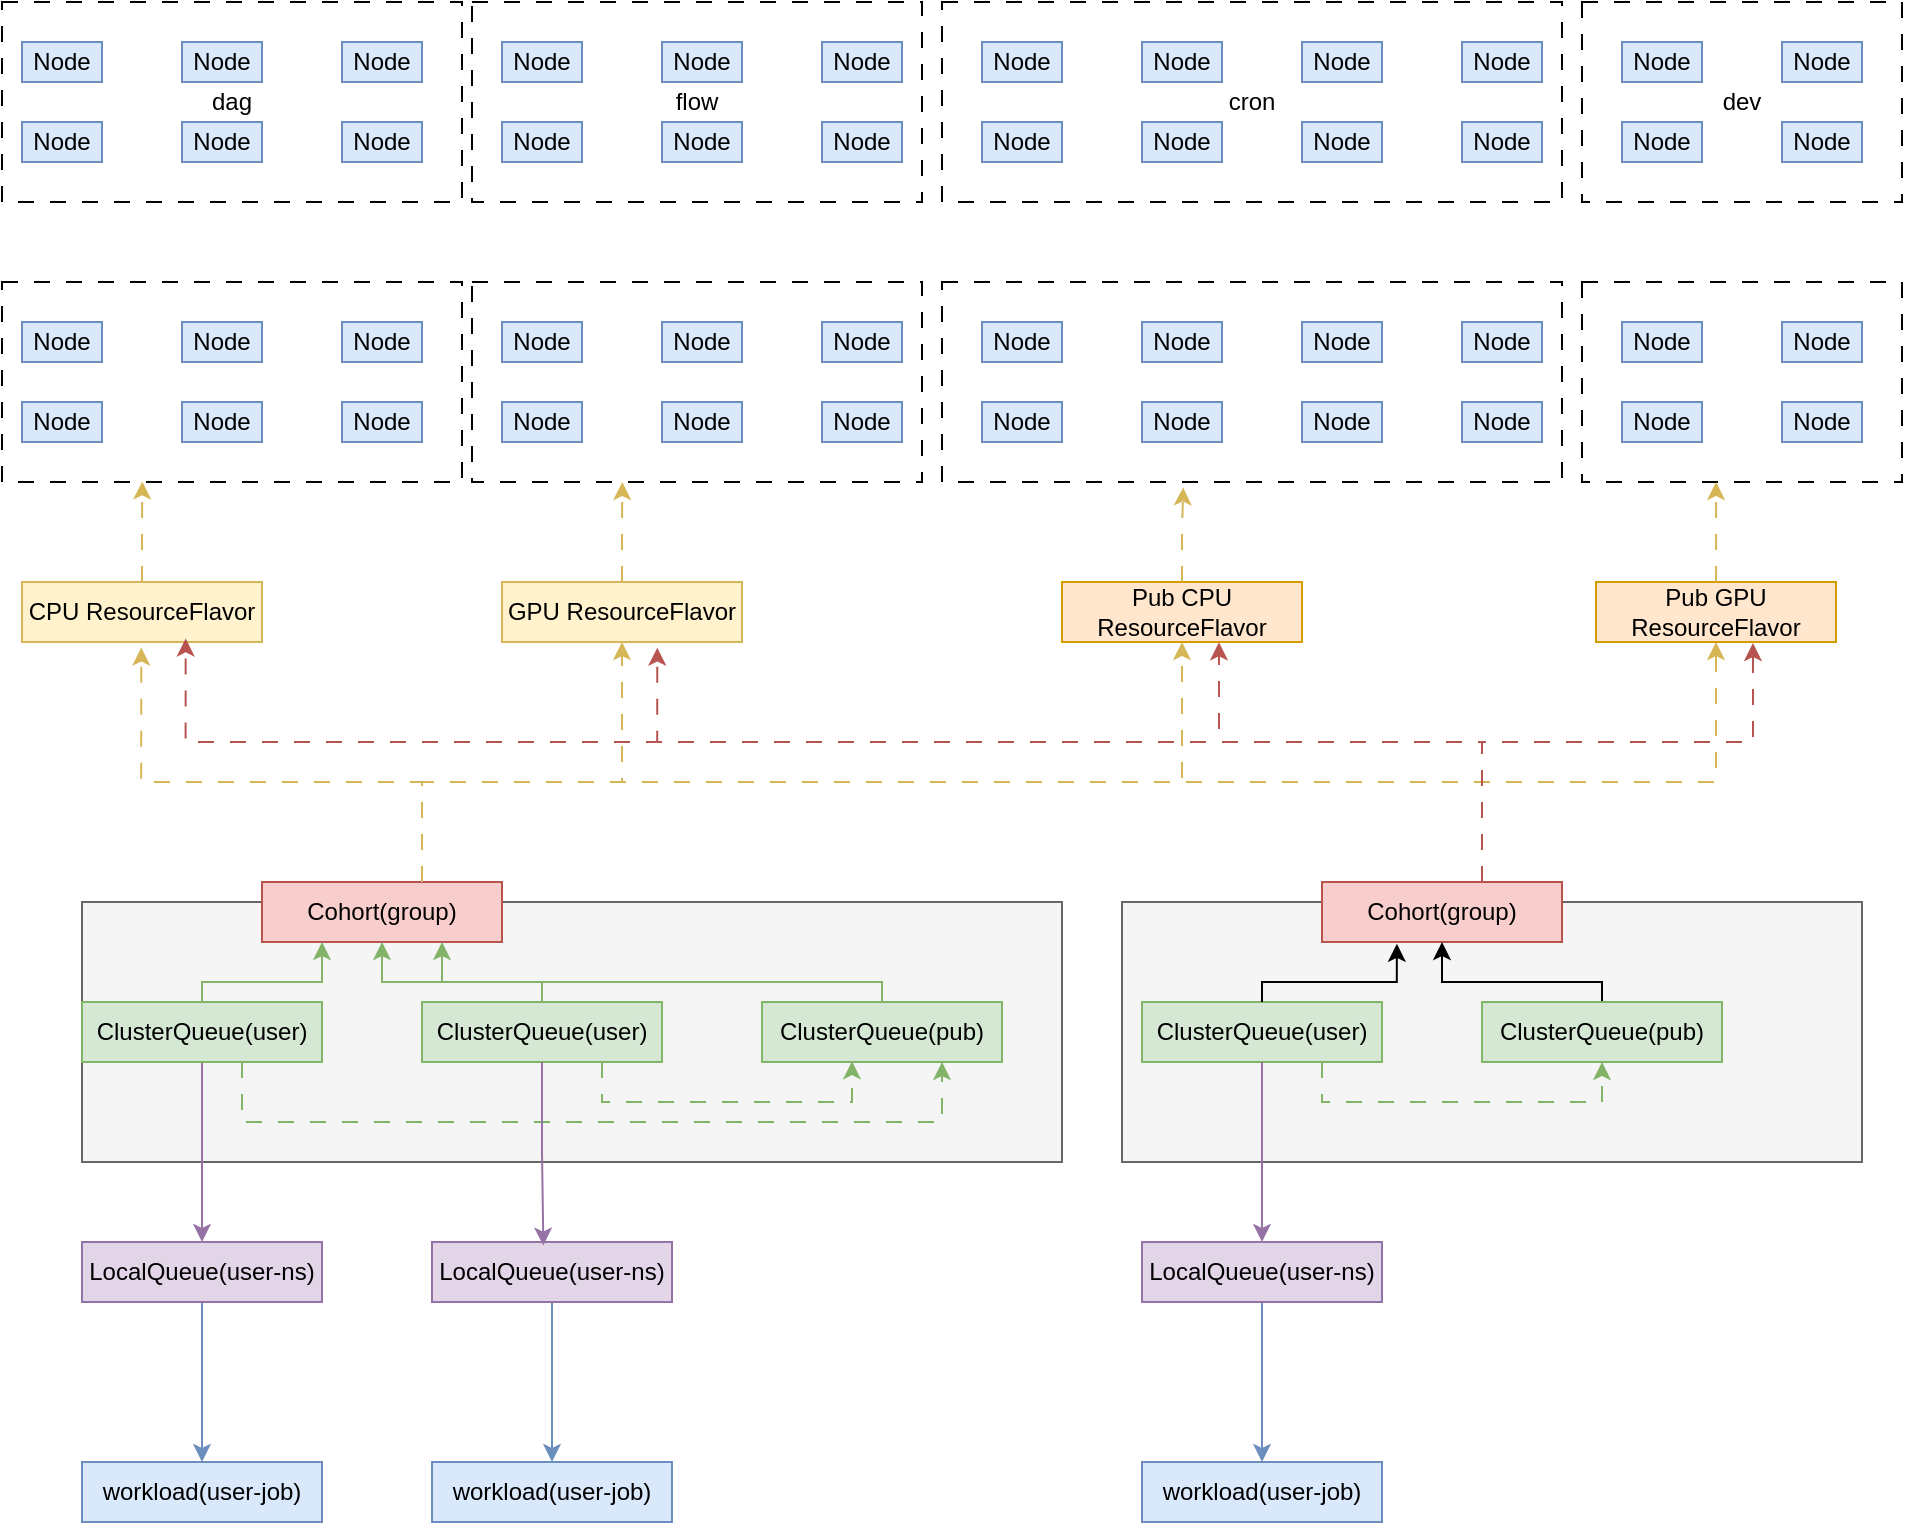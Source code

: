 <mxfile version="27.1.4">
  <diagram name="第 1 页" id="fEAc7jZ2OqMn0KUkoP6a">
    <mxGraphModel dx="1722" dy="2117" grid="1" gridSize="10" guides="1" tooltips="1" connect="1" arrows="1" fold="1" page="1" pageScale="1" pageWidth="827" pageHeight="1169" math="0" shadow="0">
      <root>
        <mxCell id="0" />
        <mxCell id="1" parent="0" />
        <mxCell id="oVFW0ciJWdJijqjCQ00f-114" value="" style="rounded=0;whiteSpace=wrap;html=1;dashed=1;dashPattern=8 8;" vertex="1" parent="1">
          <mxGeometry x="820" y="-80" width="160" height="100" as="geometry" />
        </mxCell>
        <mxCell id="oVFW0ciJWdJijqjCQ00f-110" value="" style="rounded=0;whiteSpace=wrap;html=1;dashed=1;dashPattern=8 8;" vertex="1" parent="1">
          <mxGeometry x="500" y="-80" width="310" height="100" as="geometry" />
        </mxCell>
        <mxCell id="oVFW0ciJWdJijqjCQ00f-109" value="" style="rounded=0;whiteSpace=wrap;html=1;dashed=1;dashPattern=8 8;" vertex="1" parent="1">
          <mxGeometry x="265" y="-80" width="225" height="100" as="geometry" />
        </mxCell>
        <mxCell id="oVFW0ciJWdJijqjCQ00f-101" value="" style="rounded=0;whiteSpace=wrap;html=1;dashed=1;dashPattern=8 8;" vertex="1" parent="1">
          <mxGeometry x="30" y="-80" width="230" height="100" as="geometry" />
        </mxCell>
        <mxCell id="oVFW0ciJWdJijqjCQ00f-1" value="" style="rounded=0;whiteSpace=wrap;html=1;fillColor=#f5f5f5;strokeColor=#666666;fontColor=#333333;" vertex="1" parent="1">
          <mxGeometry x="70" y="230" width="490" height="130" as="geometry" />
        </mxCell>
        <mxCell id="oVFW0ciJWdJijqjCQ00f-117" style="edgeStyle=orthogonalEdgeStyle;rounded=0;orthogonalLoop=1;jettySize=auto;html=1;entryX=0.5;entryY=1;entryDx=0;entryDy=0;fillColor=#fff2cc;strokeColor=#d6b656;dashed=1;dashPattern=8 8;" edge="1" parent="1" source="oVFW0ciJWdJijqjCQ00f-2" target="oVFW0ciJWdJijqjCQ00f-40">
          <mxGeometry relative="1" as="geometry">
            <Array as="points">
              <mxPoint x="240" y="170" />
              <mxPoint x="340" y="170" />
            </Array>
          </mxGeometry>
        </mxCell>
        <mxCell id="oVFW0ciJWdJijqjCQ00f-118" style="edgeStyle=orthogonalEdgeStyle;rounded=0;orthogonalLoop=1;jettySize=auto;html=1;entryX=0.5;entryY=1;entryDx=0;entryDy=0;fillColor=#fff2cc;strokeColor=#d6b656;dashed=1;dashPattern=8 8;" edge="1" parent="1" source="oVFW0ciJWdJijqjCQ00f-2" target="oVFW0ciJWdJijqjCQ00f-103">
          <mxGeometry relative="1" as="geometry">
            <Array as="points">
              <mxPoint x="240" y="170" />
              <mxPoint x="620" y="170" />
            </Array>
          </mxGeometry>
        </mxCell>
        <mxCell id="oVFW0ciJWdJijqjCQ00f-119" style="edgeStyle=orthogonalEdgeStyle;rounded=0;orthogonalLoop=1;jettySize=auto;html=1;entryX=0.5;entryY=1;entryDx=0;entryDy=0;fillColor=#fff2cc;strokeColor=#d6b656;dashed=1;dashPattern=8 8;" edge="1" parent="1" source="oVFW0ciJWdJijqjCQ00f-2" target="oVFW0ciJWdJijqjCQ00f-104">
          <mxGeometry relative="1" as="geometry">
            <Array as="points">
              <mxPoint x="240" y="170" />
              <mxPoint x="887" y="170" />
            </Array>
          </mxGeometry>
        </mxCell>
        <mxCell id="oVFW0ciJWdJijqjCQ00f-2" value="Cohort(group)" style="rounded=0;whiteSpace=wrap;html=1;fillColor=#f8cecc;strokeColor=#b85450;" vertex="1" parent="1">
          <mxGeometry x="160" y="220" width="120" height="30" as="geometry" />
        </mxCell>
        <mxCell id="oVFW0ciJWdJijqjCQ00f-57" style="edgeStyle=orthogonalEdgeStyle;rounded=0;orthogonalLoop=1;jettySize=auto;html=1;entryX=0.5;entryY=0;entryDx=0;entryDy=0;fillColor=#e1d5e7;strokeColor=#9673a6;" edge="1" parent="1" source="oVFW0ciJWdJijqjCQ00f-3" target="oVFW0ciJWdJijqjCQ00f-27">
          <mxGeometry relative="1" as="geometry" />
        </mxCell>
        <mxCell id="oVFW0ciJWdJijqjCQ00f-71" style="edgeStyle=orthogonalEdgeStyle;rounded=0;orthogonalLoop=1;jettySize=auto;html=1;entryX=0.25;entryY=1;entryDx=0;entryDy=0;fillColor=#d5e8d4;strokeColor=#82b366;" edge="1" parent="1" source="oVFW0ciJWdJijqjCQ00f-3" target="oVFW0ciJWdJijqjCQ00f-2">
          <mxGeometry relative="1" as="geometry">
            <Array as="points">
              <mxPoint x="130" y="270" />
              <mxPoint x="190" y="270" />
            </Array>
          </mxGeometry>
        </mxCell>
        <mxCell id="oVFW0ciJWdJijqjCQ00f-126" style="edgeStyle=orthogonalEdgeStyle;rounded=0;orthogonalLoop=1;jettySize=auto;html=1;entryX=0.75;entryY=1;entryDx=0;entryDy=0;fillColor=#d5e8d4;strokeColor=#82b366;dashed=1;dashPattern=8 8;" edge="1" parent="1" source="oVFW0ciJWdJijqjCQ00f-3" target="oVFW0ciJWdJijqjCQ00f-25">
          <mxGeometry relative="1" as="geometry">
            <Array as="points">
              <mxPoint x="150" y="340" />
              <mxPoint x="500" y="340" />
            </Array>
          </mxGeometry>
        </mxCell>
        <mxCell id="oVFW0ciJWdJijqjCQ00f-3" value="ClusterQueue(user)" style="rounded=0;whiteSpace=wrap;html=1;fillColor=#d5e8d4;strokeColor=#82b366;" vertex="1" parent="1">
          <mxGeometry x="70" y="280" width="120" height="30" as="geometry" />
        </mxCell>
        <mxCell id="oVFW0ciJWdJijqjCQ00f-72" style="edgeStyle=orthogonalEdgeStyle;rounded=0;orthogonalLoop=1;jettySize=auto;html=1;fillColor=#d5e8d4;strokeColor=#82b366;" edge="1" parent="1" source="oVFW0ciJWdJijqjCQ00f-4" target="oVFW0ciJWdJijqjCQ00f-2">
          <mxGeometry relative="1" as="geometry">
            <Array as="points">
              <mxPoint x="300" y="270" />
              <mxPoint x="220" y="270" />
            </Array>
          </mxGeometry>
        </mxCell>
        <mxCell id="oVFW0ciJWdJijqjCQ00f-4" value="ClusterQueue(user)" style="rounded=0;whiteSpace=wrap;html=1;fillColor=#d5e8d4;strokeColor=#82b366;" vertex="1" parent="1">
          <mxGeometry x="240" y="280" width="120" height="30" as="geometry" />
        </mxCell>
        <mxCell id="oVFW0ciJWdJijqjCQ00f-5" value="CPU ResourceFlavor" style="rounded=0;whiteSpace=wrap;html=1;fillColor=#fff2cc;strokeColor=#d6b656;" vertex="1" parent="1">
          <mxGeometry x="40" y="70" width="120" height="30" as="geometry" />
        </mxCell>
        <mxCell id="oVFW0ciJWdJijqjCQ00f-73" style="edgeStyle=orthogonalEdgeStyle;rounded=0;orthogonalLoop=1;jettySize=auto;html=1;entryX=0.75;entryY=1;entryDx=0;entryDy=0;fillColor=#d5e8d4;strokeColor=#82b366;" edge="1" parent="1" source="oVFW0ciJWdJijqjCQ00f-25" target="oVFW0ciJWdJijqjCQ00f-2">
          <mxGeometry relative="1" as="geometry">
            <Array as="points">
              <mxPoint x="470" y="270" />
              <mxPoint x="250" y="270" />
            </Array>
          </mxGeometry>
        </mxCell>
        <mxCell id="oVFW0ciJWdJijqjCQ00f-25" value="ClusterQueue(pub)" style="rounded=0;whiteSpace=wrap;html=1;fillColor=#d5e8d4;strokeColor=#82b366;" vertex="1" parent="1">
          <mxGeometry x="410" y="280" width="120" height="30" as="geometry" />
        </mxCell>
        <mxCell id="oVFW0ciJWdJijqjCQ00f-65" value="" style="edgeStyle=orthogonalEdgeStyle;rounded=0;orthogonalLoop=1;jettySize=auto;html=1;fillColor=#dae8fc;strokeColor=#6c8ebf;" edge="1" parent="1" source="oVFW0ciJWdJijqjCQ00f-27" target="oVFW0ciJWdJijqjCQ00f-64">
          <mxGeometry relative="1" as="geometry" />
        </mxCell>
        <mxCell id="oVFW0ciJWdJijqjCQ00f-27" value="LocalQueue(user-ns)" style="rounded=0;whiteSpace=wrap;html=1;fillColor=#e1d5e7;strokeColor=#9673a6;" vertex="1" parent="1">
          <mxGeometry x="70" y="400" width="120" height="30" as="geometry" />
        </mxCell>
        <mxCell id="oVFW0ciJWdJijqjCQ00f-32" value="Node" style="rounded=0;whiteSpace=wrap;html=1;fillColor=#dae8fc;strokeColor=#6c8ebf;" vertex="1" parent="1">
          <mxGeometry x="40" y="-60" width="40" height="20" as="geometry" />
        </mxCell>
        <mxCell id="oVFW0ciJWdJijqjCQ00f-40" value="GPU ResourceFlavor" style="rounded=0;whiteSpace=wrap;html=1;fillColor=#fff2cc;strokeColor=#d6b656;" vertex="1" parent="1">
          <mxGeometry x="280" y="70" width="120" height="30" as="geometry" />
        </mxCell>
        <mxCell id="oVFW0ciJWdJijqjCQ00f-45" value="" style="rounded=0;whiteSpace=wrap;html=1;fillColor=#f5f5f5;strokeColor=#666666;fontColor=#333333;" vertex="1" parent="1">
          <mxGeometry x="590" y="230" width="370" height="130" as="geometry" />
        </mxCell>
        <mxCell id="oVFW0ciJWdJijqjCQ00f-46" value="Cohort(group)" style="rounded=0;whiteSpace=wrap;html=1;fillColor=#f8cecc;strokeColor=#b85450;" vertex="1" parent="1">
          <mxGeometry x="690" y="220" width="120" height="30" as="geometry" />
        </mxCell>
        <mxCell id="oVFW0ciJWdJijqjCQ00f-128" style="edgeStyle=orthogonalEdgeStyle;rounded=0;orthogonalLoop=1;jettySize=auto;html=1;entryX=0.5;entryY=1;entryDx=0;entryDy=0;exitX=0.75;exitY=1;exitDx=0;exitDy=0;dashed=1;dashPattern=8 8;fillColor=#d5e8d4;strokeColor=#82b366;" edge="1" parent="1" source="oVFW0ciJWdJijqjCQ00f-47" target="oVFW0ciJWdJijqjCQ00f-48">
          <mxGeometry relative="1" as="geometry" />
        </mxCell>
        <mxCell id="oVFW0ciJWdJijqjCQ00f-47" value="ClusterQueue(user)" style="rounded=0;whiteSpace=wrap;html=1;fillColor=#d5e8d4;strokeColor=#82b366;" vertex="1" parent="1">
          <mxGeometry x="600" y="280" width="120" height="30" as="geometry" />
        </mxCell>
        <mxCell id="oVFW0ciJWdJijqjCQ00f-75" style="edgeStyle=orthogonalEdgeStyle;rounded=0;orthogonalLoop=1;jettySize=auto;html=1;" edge="1" parent="1" source="oVFW0ciJWdJijqjCQ00f-48" target="oVFW0ciJWdJijqjCQ00f-46">
          <mxGeometry relative="1" as="geometry">
            <Array as="points">
              <mxPoint x="830" y="270" />
              <mxPoint x="750" y="270" />
            </Array>
          </mxGeometry>
        </mxCell>
        <mxCell id="oVFW0ciJWdJijqjCQ00f-48" value="ClusterQueue(pub)" style="rounded=0;whiteSpace=wrap;html=1;fillColor=#d5e8d4;strokeColor=#82b366;" vertex="1" parent="1">
          <mxGeometry x="770" y="280" width="120" height="30" as="geometry" />
        </mxCell>
        <mxCell id="oVFW0ciJWdJijqjCQ00f-67" value="" style="edgeStyle=orthogonalEdgeStyle;rounded=0;orthogonalLoop=1;jettySize=auto;html=1;fillColor=#dae8fc;strokeColor=#6c8ebf;" edge="1" parent="1" source="oVFW0ciJWdJijqjCQ00f-58" target="oVFW0ciJWdJijqjCQ00f-66">
          <mxGeometry relative="1" as="geometry" />
        </mxCell>
        <mxCell id="oVFW0ciJWdJijqjCQ00f-58" value="LocalQueue(user-ns)" style="rounded=0;whiteSpace=wrap;html=1;fillColor=#e1d5e7;strokeColor=#9673a6;" vertex="1" parent="1">
          <mxGeometry x="245" y="400" width="120" height="30" as="geometry" />
        </mxCell>
        <mxCell id="oVFW0ciJWdJijqjCQ00f-59" style="edgeStyle=orthogonalEdgeStyle;rounded=0;orthogonalLoop=1;jettySize=auto;html=1;entryX=0.464;entryY=0.059;entryDx=0;entryDy=0;entryPerimeter=0;fillColor=#e1d5e7;strokeColor=#9673a6;" edge="1" parent="1" source="oVFW0ciJWdJijqjCQ00f-4" target="oVFW0ciJWdJijqjCQ00f-58">
          <mxGeometry relative="1" as="geometry" />
        </mxCell>
        <mxCell id="oVFW0ciJWdJijqjCQ00f-69" value="" style="edgeStyle=orthogonalEdgeStyle;rounded=0;orthogonalLoop=1;jettySize=auto;html=1;fillColor=#dae8fc;strokeColor=#6c8ebf;" edge="1" parent="1" source="oVFW0ciJWdJijqjCQ00f-60" target="oVFW0ciJWdJijqjCQ00f-68">
          <mxGeometry relative="1" as="geometry" />
        </mxCell>
        <mxCell id="oVFW0ciJWdJijqjCQ00f-60" value="LocalQueue(user-ns)" style="rounded=0;whiteSpace=wrap;html=1;fillColor=#e1d5e7;strokeColor=#9673a6;" vertex="1" parent="1">
          <mxGeometry x="600" y="400" width="120" height="30" as="geometry" />
        </mxCell>
        <mxCell id="oVFW0ciJWdJijqjCQ00f-62" value="" style="endArrow=classic;html=1;rounded=0;exitX=0.5;exitY=1;exitDx=0;exitDy=0;entryX=0.5;entryY=0;entryDx=0;entryDy=0;fillColor=#e1d5e7;strokeColor=#9673a6;" edge="1" parent="1" source="oVFW0ciJWdJijqjCQ00f-47" target="oVFW0ciJWdJijqjCQ00f-60">
          <mxGeometry width="50" height="50" relative="1" as="geometry">
            <mxPoint x="560" y="340" as="sourcePoint" />
            <mxPoint x="610" y="290" as="targetPoint" />
          </mxGeometry>
        </mxCell>
        <mxCell id="oVFW0ciJWdJijqjCQ00f-64" value="workload(user-job)" style="rounded=0;whiteSpace=wrap;html=1;fillColor=#dae8fc;strokeColor=#6c8ebf;" vertex="1" parent="1">
          <mxGeometry x="70" y="510" width="120" height="30" as="geometry" />
        </mxCell>
        <mxCell id="oVFW0ciJWdJijqjCQ00f-66" value="workload(user-job)" style="rounded=0;whiteSpace=wrap;html=1;fillColor=#dae8fc;strokeColor=#6c8ebf;" vertex="1" parent="1">
          <mxGeometry x="245" y="510" width="120" height="30" as="geometry" />
        </mxCell>
        <mxCell id="oVFW0ciJWdJijqjCQ00f-68" value="workload(user-job)" style="rounded=0;whiteSpace=wrap;html=1;fillColor=#dae8fc;strokeColor=#6c8ebf;" vertex="1" parent="1">
          <mxGeometry x="600" y="510" width="120" height="30" as="geometry" />
        </mxCell>
        <mxCell id="oVFW0ciJWdJijqjCQ00f-70" style="edgeStyle=orthogonalEdgeStyle;rounded=0;orthogonalLoop=1;jettySize=auto;html=1;entryX=0.497;entryY=1.093;entryDx=0;entryDy=0;entryPerimeter=0;fillColor=#fff2cc;strokeColor=#d6b656;dashed=1;dashPattern=8 8;" edge="1" parent="1" source="oVFW0ciJWdJijqjCQ00f-2" target="oVFW0ciJWdJijqjCQ00f-5">
          <mxGeometry relative="1" as="geometry">
            <Array as="points">
              <mxPoint x="240" y="170" />
              <mxPoint x="100" y="170" />
            </Array>
          </mxGeometry>
        </mxCell>
        <mxCell id="oVFW0ciJWdJijqjCQ00f-74" style="edgeStyle=orthogonalEdgeStyle;rounded=0;orthogonalLoop=1;jettySize=auto;html=1;entryX=0.312;entryY=1.03;entryDx=0;entryDy=0;entryPerimeter=0;" edge="1" parent="1" source="oVFW0ciJWdJijqjCQ00f-47" target="oVFW0ciJWdJijqjCQ00f-46">
          <mxGeometry relative="1" as="geometry">
            <Array as="points">
              <mxPoint x="660" y="270" />
              <mxPoint x="727" y="270" />
            </Array>
          </mxGeometry>
        </mxCell>
        <mxCell id="oVFW0ciJWdJijqjCQ00f-78" value="Node" style="rounded=0;whiteSpace=wrap;html=1;fillColor=#dae8fc;strokeColor=#6c8ebf;" vertex="1" parent="1">
          <mxGeometry x="40" y="-20" width="40" height="20" as="geometry" />
        </mxCell>
        <mxCell id="oVFW0ciJWdJijqjCQ00f-79" value="Node" style="rounded=0;whiteSpace=wrap;html=1;fillColor=#dae8fc;strokeColor=#6c8ebf;" vertex="1" parent="1">
          <mxGeometry x="120" y="-20" width="40" height="20" as="geometry" />
        </mxCell>
        <mxCell id="oVFW0ciJWdJijqjCQ00f-80" value="Node" style="rounded=0;whiteSpace=wrap;html=1;fillColor=#dae8fc;strokeColor=#6c8ebf;" vertex="1" parent="1">
          <mxGeometry x="120" y="-60" width="40" height="20" as="geometry" />
        </mxCell>
        <mxCell id="oVFW0ciJWdJijqjCQ00f-81" value="Node" style="rounded=0;whiteSpace=wrap;html=1;fillColor=#dae8fc;strokeColor=#6c8ebf;" vertex="1" parent="1">
          <mxGeometry x="200" y="-60" width="40" height="20" as="geometry" />
        </mxCell>
        <mxCell id="oVFW0ciJWdJijqjCQ00f-82" value="Node" style="rounded=0;whiteSpace=wrap;html=1;fillColor=#dae8fc;strokeColor=#6c8ebf;" vertex="1" parent="1">
          <mxGeometry x="200" y="-20" width="40" height="20" as="geometry" />
        </mxCell>
        <mxCell id="oVFW0ciJWdJijqjCQ00f-83" value="Node" style="rounded=0;whiteSpace=wrap;html=1;fillColor=#dae8fc;strokeColor=#6c8ebf;" vertex="1" parent="1">
          <mxGeometry x="280" y="-20" width="40" height="20" as="geometry" />
        </mxCell>
        <mxCell id="oVFW0ciJWdJijqjCQ00f-84" value="Node" style="rounded=0;whiteSpace=wrap;html=1;fillColor=#dae8fc;strokeColor=#6c8ebf;" vertex="1" parent="1">
          <mxGeometry x="280" y="-60" width="40" height="20" as="geometry" />
        </mxCell>
        <mxCell id="oVFW0ciJWdJijqjCQ00f-85" value="Node" style="rounded=0;whiteSpace=wrap;html=1;fillColor=#dae8fc;strokeColor=#6c8ebf;" vertex="1" parent="1">
          <mxGeometry x="360" y="-60" width="40" height="20" as="geometry" />
        </mxCell>
        <mxCell id="oVFW0ciJWdJijqjCQ00f-86" value="Node" style="rounded=0;whiteSpace=wrap;html=1;fillColor=#dae8fc;strokeColor=#6c8ebf;" vertex="1" parent="1">
          <mxGeometry x="360" y="-20" width="40" height="20" as="geometry" />
        </mxCell>
        <mxCell id="oVFW0ciJWdJijqjCQ00f-87" value="Node" style="rounded=0;whiteSpace=wrap;html=1;fillColor=#dae8fc;strokeColor=#6c8ebf;" vertex="1" parent="1">
          <mxGeometry x="440" y="-20" width="40" height="20" as="geometry" />
        </mxCell>
        <mxCell id="oVFW0ciJWdJijqjCQ00f-88" value="Node" style="rounded=0;whiteSpace=wrap;html=1;fillColor=#dae8fc;strokeColor=#6c8ebf;" vertex="1" parent="1">
          <mxGeometry x="440" y="-60" width="40" height="20" as="geometry" />
        </mxCell>
        <mxCell id="oVFW0ciJWdJijqjCQ00f-89" value="Node" style="rounded=0;whiteSpace=wrap;html=1;fillColor=#dae8fc;strokeColor=#6c8ebf;" vertex="1" parent="1">
          <mxGeometry x="520" y="-60" width="40" height="20" as="geometry" />
        </mxCell>
        <mxCell id="oVFW0ciJWdJijqjCQ00f-90" value="Node" style="rounded=0;whiteSpace=wrap;html=1;fillColor=#dae8fc;strokeColor=#6c8ebf;" vertex="1" parent="1">
          <mxGeometry x="520" y="-20" width="40" height="20" as="geometry" />
        </mxCell>
        <mxCell id="oVFW0ciJWdJijqjCQ00f-91" value="Node" style="rounded=0;whiteSpace=wrap;html=1;fillColor=#dae8fc;strokeColor=#6c8ebf;" vertex="1" parent="1">
          <mxGeometry x="600" y="-20" width="40" height="20" as="geometry" />
        </mxCell>
        <mxCell id="oVFW0ciJWdJijqjCQ00f-92" value="Node" style="rounded=0;whiteSpace=wrap;html=1;fillColor=#dae8fc;strokeColor=#6c8ebf;" vertex="1" parent="1">
          <mxGeometry x="600" y="-60" width="40" height="20" as="geometry" />
        </mxCell>
        <mxCell id="oVFW0ciJWdJijqjCQ00f-93" value="Node" style="rounded=0;whiteSpace=wrap;html=1;fillColor=#dae8fc;strokeColor=#6c8ebf;" vertex="1" parent="1">
          <mxGeometry x="680" y="-60" width="40" height="20" as="geometry" />
        </mxCell>
        <mxCell id="oVFW0ciJWdJijqjCQ00f-94" value="Node" style="rounded=0;whiteSpace=wrap;html=1;fillColor=#dae8fc;strokeColor=#6c8ebf;" vertex="1" parent="1">
          <mxGeometry x="680" y="-20" width="40" height="20" as="geometry" />
        </mxCell>
        <mxCell id="oVFW0ciJWdJijqjCQ00f-95" value="Node" style="rounded=0;whiteSpace=wrap;html=1;fillColor=#dae8fc;strokeColor=#6c8ebf;" vertex="1" parent="1">
          <mxGeometry x="760" y="-20" width="40" height="20" as="geometry" />
        </mxCell>
        <mxCell id="oVFW0ciJWdJijqjCQ00f-96" value="Node" style="rounded=0;whiteSpace=wrap;html=1;fillColor=#dae8fc;strokeColor=#6c8ebf;" vertex="1" parent="1">
          <mxGeometry x="760" y="-60" width="40" height="20" as="geometry" />
        </mxCell>
        <mxCell id="oVFW0ciJWdJijqjCQ00f-97" value="Node" style="rounded=0;whiteSpace=wrap;html=1;fillColor=#dae8fc;strokeColor=#6c8ebf;" vertex="1" parent="1">
          <mxGeometry x="840" y="-60" width="40" height="20" as="geometry" />
        </mxCell>
        <mxCell id="oVFW0ciJWdJijqjCQ00f-98" value="Node" style="rounded=0;whiteSpace=wrap;html=1;fillColor=#dae8fc;strokeColor=#6c8ebf;" vertex="1" parent="1">
          <mxGeometry x="840" y="-20" width="40" height="20" as="geometry" />
        </mxCell>
        <mxCell id="oVFW0ciJWdJijqjCQ00f-99" value="Node" style="rounded=0;whiteSpace=wrap;html=1;fillColor=#dae8fc;strokeColor=#6c8ebf;" vertex="1" parent="1">
          <mxGeometry x="920" y="-20" width="40" height="20" as="geometry" />
        </mxCell>
        <mxCell id="oVFW0ciJWdJijqjCQ00f-100" value="Node" style="rounded=0;whiteSpace=wrap;html=1;fillColor=#dae8fc;strokeColor=#6c8ebf;" vertex="1" parent="1">
          <mxGeometry x="920" y="-60" width="40" height="20" as="geometry" />
        </mxCell>
        <mxCell id="oVFW0ciJWdJijqjCQ00f-103" value="Pub CPU ResourceFlavor" style="rounded=0;whiteSpace=wrap;html=1;fillColor=#ffe6cc;strokeColor=#d79b00;" vertex="1" parent="1">
          <mxGeometry x="560" y="70" width="120" height="30" as="geometry" />
        </mxCell>
        <mxCell id="oVFW0ciJWdJijqjCQ00f-104" value="Pub GPU ResourceFlavor" style="rounded=0;whiteSpace=wrap;html=1;fillColor=#ffe6cc;strokeColor=#d79b00;" vertex="1" parent="1">
          <mxGeometry x="827" y="70" width="120" height="30" as="geometry" />
        </mxCell>
        <mxCell id="oVFW0ciJWdJijqjCQ00f-111" style="edgeStyle=orthogonalEdgeStyle;rounded=0;orthogonalLoop=1;jettySize=auto;html=1;entryX=0.305;entryY=0.997;entryDx=0;entryDy=0;entryPerimeter=0;dashed=1;dashPattern=8 8;fillColor=#fff2cc;strokeColor=#d6b656;" edge="1" parent="1" source="oVFW0ciJWdJijqjCQ00f-5" target="oVFW0ciJWdJijqjCQ00f-101">
          <mxGeometry relative="1" as="geometry" />
        </mxCell>
        <mxCell id="oVFW0ciJWdJijqjCQ00f-113" style="edgeStyle=orthogonalEdgeStyle;rounded=0;orthogonalLoop=1;jettySize=auto;html=1;entryX=0.334;entryY=1;entryDx=0;entryDy=0;entryPerimeter=0;dashed=1;dashPattern=8 8;fillColor=#fff2cc;strokeColor=#d6b656;" edge="1" parent="1" source="oVFW0ciJWdJijqjCQ00f-40" target="oVFW0ciJWdJijqjCQ00f-109">
          <mxGeometry relative="1" as="geometry" />
        </mxCell>
        <mxCell id="oVFW0ciJWdJijqjCQ00f-115" style="edgeStyle=orthogonalEdgeStyle;rounded=0;orthogonalLoop=1;jettySize=auto;html=1;entryX=0.389;entryY=1.027;entryDx=0;entryDy=0;entryPerimeter=0;dashed=1;dashPattern=8 8;fillColor=#fff2cc;strokeColor=#d6b656;" edge="1" parent="1" source="oVFW0ciJWdJijqjCQ00f-103" target="oVFW0ciJWdJijqjCQ00f-110">
          <mxGeometry relative="1" as="geometry" />
        </mxCell>
        <mxCell id="oVFW0ciJWdJijqjCQ00f-116" style="edgeStyle=orthogonalEdgeStyle;rounded=0;orthogonalLoop=1;jettySize=auto;html=1;entryX=0.419;entryY=1;entryDx=0;entryDy=0;entryPerimeter=0;dashed=1;dashPattern=8 8;fillColor=#fff2cc;strokeColor=#d6b656;" edge="1" parent="1" source="oVFW0ciJWdJijqjCQ00f-104" target="oVFW0ciJWdJijqjCQ00f-114">
          <mxGeometry relative="1" as="geometry" />
        </mxCell>
        <mxCell id="oVFW0ciJWdJijqjCQ00f-120" style="edgeStyle=orthogonalEdgeStyle;rounded=0;orthogonalLoop=1;jettySize=auto;html=1;entryX=0.682;entryY=0.941;entryDx=0;entryDy=0;entryPerimeter=0;fillColor=#f8cecc;strokeColor=#b85450;dashed=1;dashPattern=8 8;" edge="1" parent="1" source="oVFW0ciJWdJijqjCQ00f-46" target="oVFW0ciJWdJijqjCQ00f-5">
          <mxGeometry relative="1" as="geometry">
            <Array as="points">
              <mxPoint x="770" y="150" />
              <mxPoint x="122" y="150" />
            </Array>
          </mxGeometry>
        </mxCell>
        <mxCell id="oVFW0ciJWdJijqjCQ00f-121" style="edgeStyle=orthogonalEdgeStyle;rounded=0;orthogonalLoop=1;jettySize=auto;html=1;entryX=0.647;entryY=1.094;entryDx=0;entryDy=0;entryPerimeter=0;fillColor=#f8cecc;strokeColor=#b85450;dashed=1;dashPattern=8 8;" edge="1" parent="1" source="oVFW0ciJWdJijqjCQ00f-46" target="oVFW0ciJWdJijqjCQ00f-40">
          <mxGeometry relative="1" as="geometry">
            <Array as="points">
              <mxPoint x="770" y="150" />
              <mxPoint x="358" y="150" />
            </Array>
          </mxGeometry>
        </mxCell>
        <mxCell id="oVFW0ciJWdJijqjCQ00f-122" style="edgeStyle=orthogonalEdgeStyle;rounded=0;orthogonalLoop=1;jettySize=auto;html=1;entryX=0.654;entryY=1.005;entryDx=0;entryDy=0;entryPerimeter=0;fillColor=#f8cecc;strokeColor=#b85450;dashed=1;dashPattern=8 8;" edge="1" parent="1" source="oVFW0ciJWdJijqjCQ00f-46" target="oVFW0ciJWdJijqjCQ00f-103">
          <mxGeometry relative="1" as="geometry">
            <Array as="points">
              <mxPoint x="770" y="150" />
              <mxPoint x="638" y="150" />
            </Array>
          </mxGeometry>
        </mxCell>
        <mxCell id="oVFW0ciJWdJijqjCQ00f-124" style="edgeStyle=orthogonalEdgeStyle;rounded=0;orthogonalLoop=1;jettySize=auto;html=1;entryX=0.654;entryY=1.017;entryDx=0;entryDy=0;entryPerimeter=0;fillColor=#f8cecc;strokeColor=#b85450;dashed=1;dashPattern=8 8;" edge="1" parent="1" source="oVFW0ciJWdJijqjCQ00f-46" target="oVFW0ciJWdJijqjCQ00f-104">
          <mxGeometry relative="1" as="geometry">
            <Array as="points">
              <mxPoint x="770" y="150" />
              <mxPoint x="906" y="150" />
            </Array>
          </mxGeometry>
        </mxCell>
        <mxCell id="oVFW0ciJWdJijqjCQ00f-127" style="edgeStyle=orthogonalEdgeStyle;rounded=0;orthogonalLoop=1;jettySize=auto;html=1;entryX=0.375;entryY=0.986;entryDx=0;entryDy=0;entryPerimeter=0;exitX=0.75;exitY=1;exitDx=0;exitDy=0;fillColor=#d5e8d4;strokeColor=#82b366;dashed=1;dashPattern=8 8;" edge="1" parent="1" source="oVFW0ciJWdJijqjCQ00f-4" target="oVFW0ciJWdJijqjCQ00f-25">
          <mxGeometry relative="1" as="geometry" />
        </mxCell>
        <mxCell id="oVFW0ciJWdJijqjCQ00f-130" value="dev" style="rounded=0;whiteSpace=wrap;html=1;dashed=1;dashPattern=8 8;" vertex="1" parent="1">
          <mxGeometry x="820" y="-220" width="160" height="100" as="geometry" />
        </mxCell>
        <mxCell id="oVFW0ciJWdJijqjCQ00f-131" value="Node" style="rounded=0;whiteSpace=wrap;html=1;fillColor=#dae8fc;strokeColor=#6c8ebf;" vertex="1" parent="1">
          <mxGeometry x="840" y="-200" width="40" height="20" as="geometry" />
        </mxCell>
        <mxCell id="oVFW0ciJWdJijqjCQ00f-132" value="Node" style="rounded=0;whiteSpace=wrap;html=1;fillColor=#dae8fc;strokeColor=#6c8ebf;" vertex="1" parent="1">
          <mxGeometry x="840" y="-160" width="40" height="20" as="geometry" />
        </mxCell>
        <mxCell id="oVFW0ciJWdJijqjCQ00f-133" value="Node" style="rounded=0;whiteSpace=wrap;html=1;fillColor=#dae8fc;strokeColor=#6c8ebf;" vertex="1" parent="1">
          <mxGeometry x="920" y="-160" width="40" height="20" as="geometry" />
        </mxCell>
        <mxCell id="oVFW0ciJWdJijqjCQ00f-134" value="Node" style="rounded=0;whiteSpace=wrap;html=1;fillColor=#dae8fc;strokeColor=#6c8ebf;" vertex="1" parent="1">
          <mxGeometry x="920" y="-200" width="40" height="20" as="geometry" />
        </mxCell>
        <mxCell id="oVFW0ciJWdJijqjCQ00f-135" value="cron" style="rounded=0;whiteSpace=wrap;html=1;dashed=1;dashPattern=8 8;" vertex="1" parent="1">
          <mxGeometry x="500" y="-220" width="310" height="100" as="geometry" />
        </mxCell>
        <mxCell id="oVFW0ciJWdJijqjCQ00f-136" value="Node" style="rounded=0;whiteSpace=wrap;html=1;fillColor=#dae8fc;strokeColor=#6c8ebf;" vertex="1" parent="1">
          <mxGeometry x="520" y="-200" width="40" height="20" as="geometry" />
        </mxCell>
        <mxCell id="oVFW0ciJWdJijqjCQ00f-137" value="Node" style="rounded=0;whiteSpace=wrap;html=1;fillColor=#dae8fc;strokeColor=#6c8ebf;" vertex="1" parent="1">
          <mxGeometry x="520" y="-160" width="40" height="20" as="geometry" />
        </mxCell>
        <mxCell id="oVFW0ciJWdJijqjCQ00f-138" value="Node" style="rounded=0;whiteSpace=wrap;html=1;fillColor=#dae8fc;strokeColor=#6c8ebf;" vertex="1" parent="1">
          <mxGeometry x="600" y="-160" width="40" height="20" as="geometry" />
        </mxCell>
        <mxCell id="oVFW0ciJWdJijqjCQ00f-139" value="Node" style="rounded=0;whiteSpace=wrap;html=1;fillColor=#dae8fc;strokeColor=#6c8ebf;" vertex="1" parent="1">
          <mxGeometry x="600" y="-200" width="40" height="20" as="geometry" />
        </mxCell>
        <mxCell id="oVFW0ciJWdJijqjCQ00f-140" value="Node" style="rounded=0;whiteSpace=wrap;html=1;fillColor=#dae8fc;strokeColor=#6c8ebf;" vertex="1" parent="1">
          <mxGeometry x="680" y="-200" width="40" height="20" as="geometry" />
        </mxCell>
        <mxCell id="oVFW0ciJWdJijqjCQ00f-141" value="Node" style="rounded=0;whiteSpace=wrap;html=1;fillColor=#dae8fc;strokeColor=#6c8ebf;" vertex="1" parent="1">
          <mxGeometry x="680" y="-160" width="40" height="20" as="geometry" />
        </mxCell>
        <mxCell id="oVFW0ciJWdJijqjCQ00f-142" value="Node" style="rounded=0;whiteSpace=wrap;html=1;fillColor=#dae8fc;strokeColor=#6c8ebf;" vertex="1" parent="1">
          <mxGeometry x="760" y="-160" width="40" height="20" as="geometry" />
        </mxCell>
        <mxCell id="oVFW0ciJWdJijqjCQ00f-143" value="Node" style="rounded=0;whiteSpace=wrap;html=1;fillColor=#dae8fc;strokeColor=#6c8ebf;" vertex="1" parent="1">
          <mxGeometry x="760" y="-200" width="40" height="20" as="geometry" />
        </mxCell>
        <mxCell id="oVFW0ciJWdJijqjCQ00f-144" value="flow" style="rounded=0;whiteSpace=wrap;html=1;dashed=1;dashPattern=8 8;" vertex="1" parent="1">
          <mxGeometry x="265" y="-220" width="225" height="100" as="geometry" />
        </mxCell>
        <mxCell id="oVFW0ciJWdJijqjCQ00f-145" value="dag" style="rounded=0;whiteSpace=wrap;html=1;dashed=1;dashPattern=8 8;" vertex="1" parent="1">
          <mxGeometry x="30" y="-220" width="230" height="100" as="geometry" />
        </mxCell>
        <mxCell id="oVFW0ciJWdJijqjCQ00f-146" value="Node" style="rounded=0;whiteSpace=wrap;html=1;fillColor=#dae8fc;strokeColor=#6c8ebf;" vertex="1" parent="1">
          <mxGeometry x="40" y="-200" width="40" height="20" as="geometry" />
        </mxCell>
        <mxCell id="oVFW0ciJWdJijqjCQ00f-147" value="Node" style="rounded=0;whiteSpace=wrap;html=1;fillColor=#dae8fc;strokeColor=#6c8ebf;" vertex="1" parent="1">
          <mxGeometry x="40" y="-160" width="40" height="20" as="geometry" />
        </mxCell>
        <mxCell id="oVFW0ciJWdJijqjCQ00f-148" value="Node" style="rounded=0;whiteSpace=wrap;html=1;fillColor=#dae8fc;strokeColor=#6c8ebf;" vertex="1" parent="1">
          <mxGeometry x="120" y="-160" width="40" height="20" as="geometry" />
        </mxCell>
        <mxCell id="oVFW0ciJWdJijqjCQ00f-149" value="Node" style="rounded=0;whiteSpace=wrap;html=1;fillColor=#dae8fc;strokeColor=#6c8ebf;" vertex="1" parent="1">
          <mxGeometry x="120" y="-200" width="40" height="20" as="geometry" />
        </mxCell>
        <mxCell id="oVFW0ciJWdJijqjCQ00f-150" value="Node" style="rounded=0;whiteSpace=wrap;html=1;fillColor=#dae8fc;strokeColor=#6c8ebf;" vertex="1" parent="1">
          <mxGeometry x="200" y="-200" width="40" height="20" as="geometry" />
        </mxCell>
        <mxCell id="oVFW0ciJWdJijqjCQ00f-151" value="Node" style="rounded=0;whiteSpace=wrap;html=1;fillColor=#dae8fc;strokeColor=#6c8ebf;" vertex="1" parent="1">
          <mxGeometry x="200" y="-160" width="40" height="20" as="geometry" />
        </mxCell>
        <mxCell id="oVFW0ciJWdJijqjCQ00f-152" value="Node" style="rounded=0;whiteSpace=wrap;html=1;fillColor=#dae8fc;strokeColor=#6c8ebf;" vertex="1" parent="1">
          <mxGeometry x="280" y="-160" width="40" height="20" as="geometry" />
        </mxCell>
        <mxCell id="oVFW0ciJWdJijqjCQ00f-153" value="Node" style="rounded=0;whiteSpace=wrap;html=1;fillColor=#dae8fc;strokeColor=#6c8ebf;" vertex="1" parent="1">
          <mxGeometry x="280" y="-200" width="40" height="20" as="geometry" />
        </mxCell>
        <mxCell id="oVFW0ciJWdJijqjCQ00f-154" value="Node" style="rounded=0;whiteSpace=wrap;html=1;fillColor=#dae8fc;strokeColor=#6c8ebf;" vertex="1" parent="1">
          <mxGeometry x="360" y="-200" width="40" height="20" as="geometry" />
        </mxCell>
        <mxCell id="oVFW0ciJWdJijqjCQ00f-155" value="Node" style="rounded=0;whiteSpace=wrap;html=1;fillColor=#dae8fc;strokeColor=#6c8ebf;" vertex="1" parent="1">
          <mxGeometry x="360" y="-160" width="40" height="20" as="geometry" />
        </mxCell>
        <mxCell id="oVFW0ciJWdJijqjCQ00f-156" value="Node" style="rounded=0;whiteSpace=wrap;html=1;fillColor=#dae8fc;strokeColor=#6c8ebf;" vertex="1" parent="1">
          <mxGeometry x="440" y="-160" width="40" height="20" as="geometry" />
        </mxCell>
        <mxCell id="oVFW0ciJWdJijqjCQ00f-157" value="Node" style="rounded=0;whiteSpace=wrap;html=1;fillColor=#dae8fc;strokeColor=#6c8ebf;" vertex="1" parent="1">
          <mxGeometry x="440" y="-200" width="40" height="20" as="geometry" />
        </mxCell>
      </root>
    </mxGraphModel>
  </diagram>
</mxfile>
